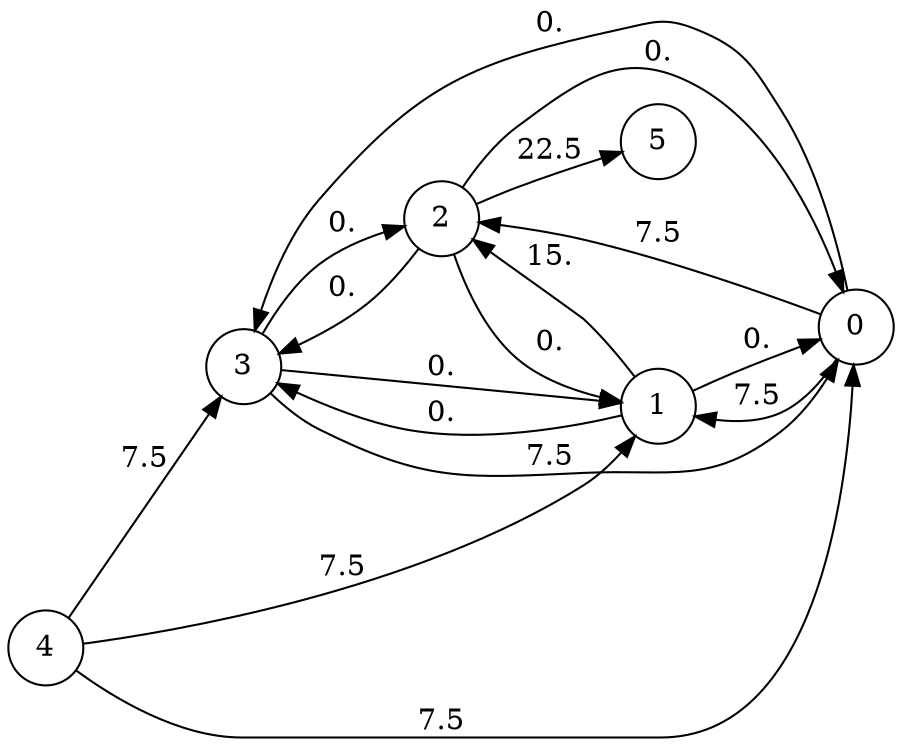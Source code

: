 digraph finite_state_machine {
                  rankdir=LR;
                  size="15"
                  node [shape = circle];3 -> 2 [label = "0."];
3 -> 1 [label = "0."];
3 -> 0 [label = "7.5"];
1 -> 3 [label = "0."];
1 -> 2 [label = "15."];
1 -> 0 [label = "0."];
0 -> 3 [label = "0."];
0 -> 2 [label = "7.5"];
0 -> 1 [label = "7.5"];
2 -> 3 [label = "0."];
2 -> 1 [label = "0."];
2 -> 0 [label = "0."];
2 -> 5 [label = "22.5"];
4 -> 0 [label = "7.5"];
4 -> 1 [label = "7.5"];
4 -> 3 [label = "7.5"];
}